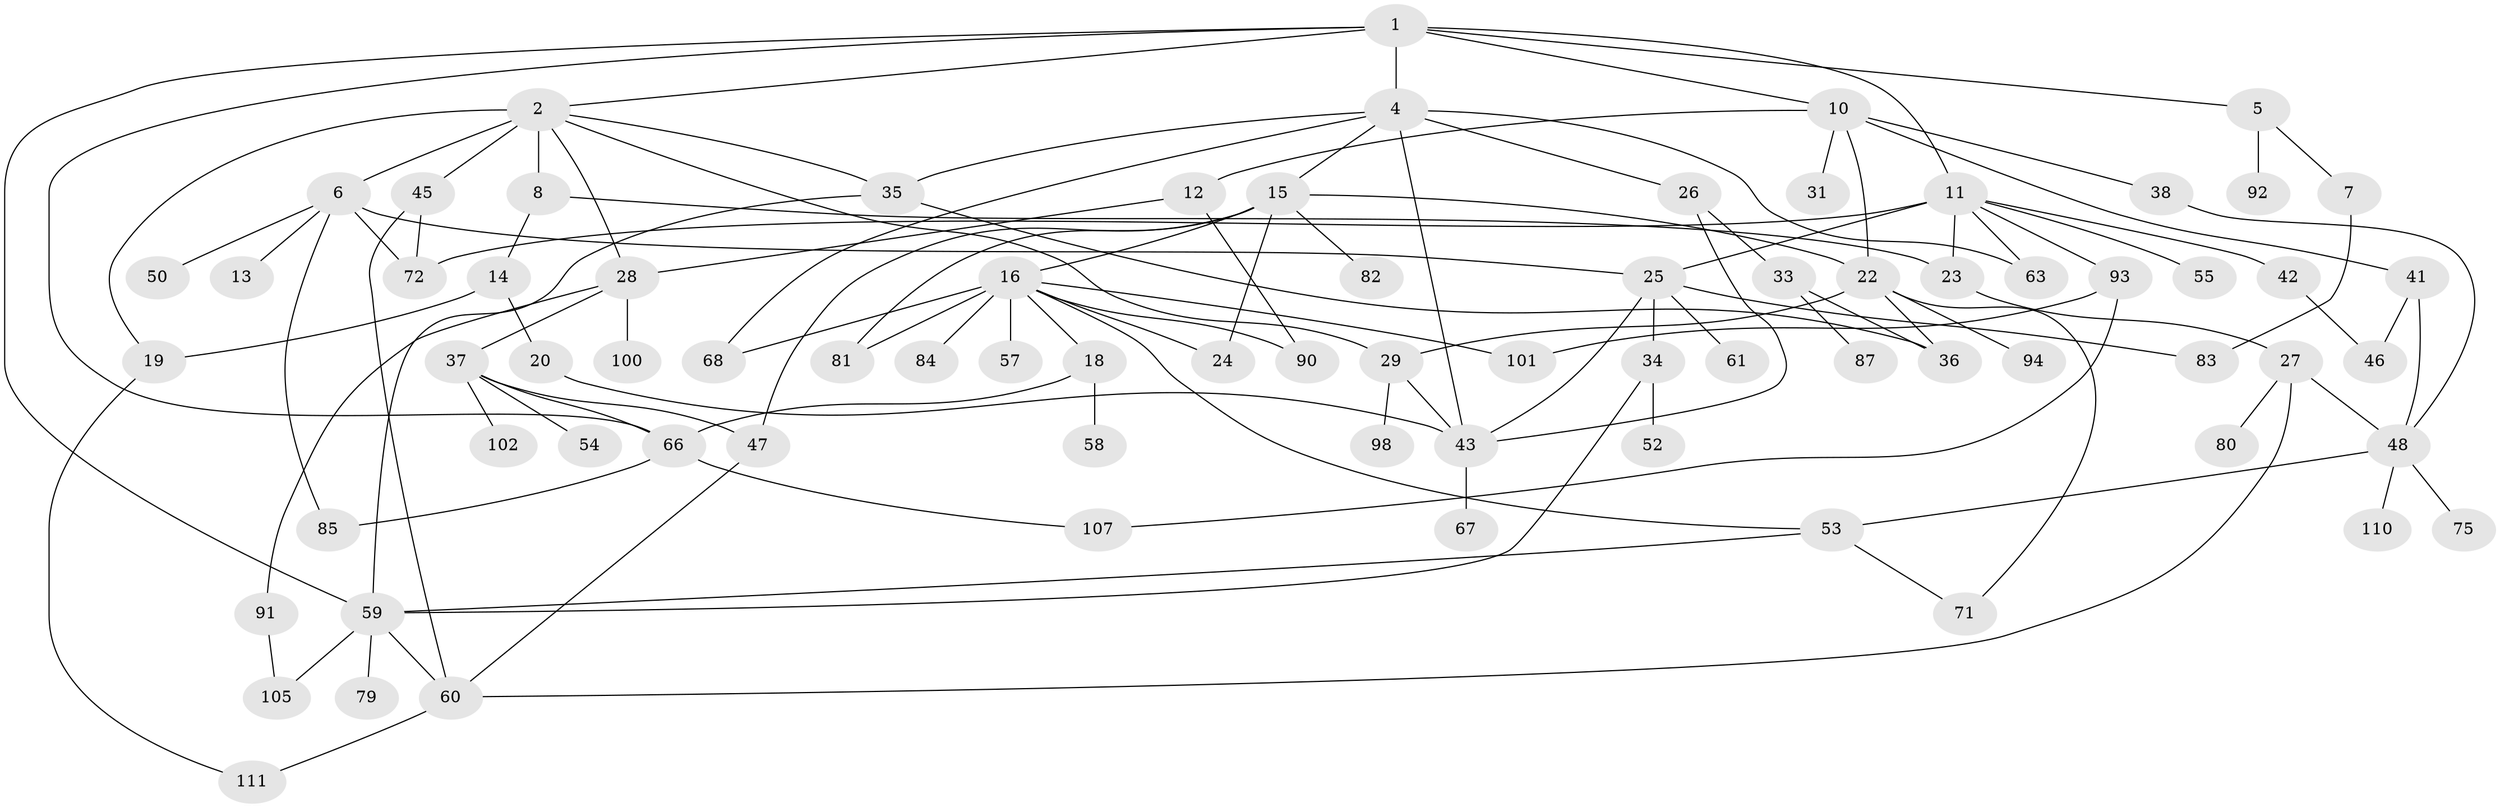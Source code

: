 // original degree distribution, {4: 0.13274336283185842, 7: 0.017699115044247787, 5: 0.08849557522123894, 6: 0.035398230088495575, 2: 0.30973451327433627, 3: 0.1592920353982301, 1: 0.24778761061946902, 8: 0.008849557522123894}
// Generated by graph-tools (version 1.1) at 2025/10/02/27/25 16:10:52]
// undirected, 77 vertices, 116 edges
graph export_dot {
graph [start="1"]
  node [color=gray90,style=filled];
  1 [super="+3"];
  2 [super="+70"];
  4 [super="+9"];
  5 [super="+21"];
  6 [super="+30"];
  7;
  8 [super="+51"];
  10 [super="+17"];
  11 [super="+32"];
  12;
  13;
  14 [super="+86"];
  15 [super="+89"];
  16 [super="+40"];
  18;
  19 [super="+49"];
  20 [super="+112"];
  22 [super="+74"];
  23;
  24;
  25 [super="+56"];
  26 [super="+103"];
  27 [super="+73"];
  28 [super="+69"];
  29 [super="+78"];
  31 [super="+76"];
  33;
  34 [super="+109"];
  35;
  36 [super="+39"];
  37 [super="+44"];
  38;
  41;
  42;
  43 [super="+113"];
  45 [super="+64"];
  46 [super="+96"];
  47 [super="+88"];
  48 [super="+65"];
  50;
  52;
  53 [super="+62"];
  54;
  55;
  57;
  58;
  59 [super="+77"];
  60 [super="+106"];
  61;
  63;
  66 [super="+104"];
  67;
  68;
  71;
  72 [super="+99"];
  75 [super="+97"];
  79;
  80;
  81;
  82;
  83;
  84;
  85 [super="+108"];
  87;
  90;
  91;
  92;
  93 [super="+95"];
  94;
  98;
  100;
  101;
  102;
  105;
  107;
  110;
  111;
  1 -- 2;
  1 -- 11;
  1 -- 59;
  1 -- 66;
  1 -- 4;
  1 -- 5;
  1 -- 10;
  2 -- 6 [weight=2];
  2 -- 8;
  2 -- 19;
  2 -- 29;
  2 -- 45;
  2 -- 35;
  2 -- 28;
  4 -- 15;
  4 -- 35;
  4 -- 43;
  4 -- 26;
  4 -- 63;
  4 -- 68;
  5 -- 7;
  5 -- 92;
  6 -- 13;
  6 -- 25;
  6 -- 50;
  6 -- 85;
  6 -- 72;
  7 -- 83;
  8 -- 14;
  8 -- 23;
  10 -- 12;
  10 -- 31;
  10 -- 38;
  10 -- 41;
  10 -- 22;
  11 -- 23;
  11 -- 63;
  11 -- 72;
  11 -- 55;
  11 -- 42;
  11 -- 93;
  11 -- 25;
  12 -- 28;
  12 -- 90;
  14 -- 20;
  14 -- 19 [weight=2];
  15 -- 16;
  15 -- 22;
  15 -- 81;
  15 -- 82;
  15 -- 24;
  15 -- 47;
  16 -- 18;
  16 -- 24;
  16 -- 57;
  16 -- 84;
  16 -- 90;
  16 -- 81;
  16 -- 53;
  16 -- 68;
  16 -- 101;
  18 -- 58;
  18 -- 66;
  19 -- 111;
  20 -- 43;
  22 -- 36;
  22 -- 71;
  22 -- 29;
  22 -- 94;
  23 -- 27;
  25 -- 34;
  25 -- 43;
  25 -- 83;
  25 -- 61;
  26 -- 33;
  26 -- 43;
  27 -- 48;
  27 -- 80;
  27 -- 60;
  28 -- 37;
  28 -- 100;
  28 -- 91;
  29 -- 98;
  29 -- 43;
  33 -- 36;
  33 -- 87;
  34 -- 52;
  34 -- 59;
  35 -- 59;
  35 -- 36;
  37 -- 47;
  37 -- 102;
  37 -- 66;
  37 -- 54;
  38 -- 48;
  41 -- 48;
  41 -- 46;
  42 -- 46;
  43 -- 67;
  45 -- 72;
  45 -- 60;
  47 -- 60;
  48 -- 75;
  48 -- 53;
  48 -- 110;
  53 -- 71;
  53 -- 59;
  59 -- 60;
  59 -- 105;
  59 -- 79;
  60 -- 111;
  66 -- 107;
  66 -- 85;
  91 -- 105;
  93 -- 101;
  93 -- 107;
}
